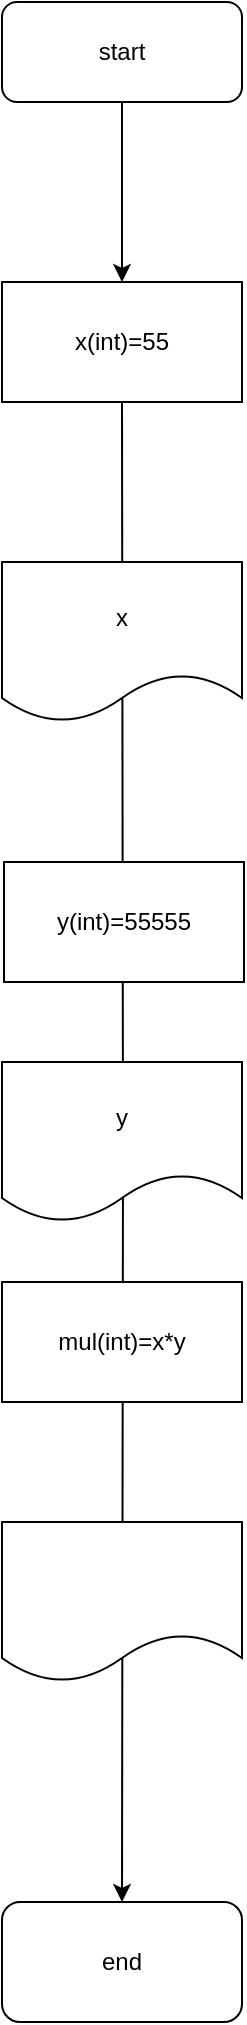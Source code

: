 <mxfile version="22.1.22" type="embed">
  <diagram name="Page-1" id="rbFujBhgJEFJre6PGJxl">
    <mxGraphModel dx="707" dy="712" grid="1" gridSize="10" guides="1" tooltips="1" connect="1" arrows="1" fold="1" page="1" pageScale="1" pageWidth="850" pageHeight="1100" math="0" shadow="0">
      <root>
        <mxCell id="0" />
        <mxCell id="1" parent="0" />
        <mxCell id="Ea3Q8TwGdzC7IwwJ3yhs-2" style="edgeStyle=orthogonalEdgeStyle;rounded=0;orthogonalLoop=1;jettySize=auto;html=1;exitX=0.5;exitY=1;exitDx=0;exitDy=0;" parent="1" source="Ea3Q8TwGdzC7IwwJ3yhs-1" edge="1">
          <mxGeometry relative="1" as="geometry">
            <mxPoint x="240" y="260" as="targetPoint" />
          </mxGeometry>
        </mxCell>
        <mxCell id="Ea3Q8TwGdzC7IwwJ3yhs-1" value="start" style="rounded=1;whiteSpace=wrap;html=1;" parent="1" vertex="1">
          <mxGeometry x="180" y="120" width="120" height="50" as="geometry" />
        </mxCell>
        <mxCell id="Ea3Q8TwGdzC7IwwJ3yhs-4" style="edgeStyle=orthogonalEdgeStyle;rounded=0;orthogonalLoop=1;jettySize=auto;html=1;" parent="1" target="Ea3Q8TwGdzC7IwwJ3yhs-5" edge="1">
          <mxGeometry relative="1" as="geometry">
            <mxPoint x="240" y="400" as="targetPoint" />
            <mxPoint x="240" y="320" as="sourcePoint" />
          </mxGeometry>
        </mxCell>
        <mxCell id="Ea3Q8TwGdzC7IwwJ3yhs-5" value="end" style="rounded=1;whiteSpace=wrap;html=1;" parent="1" vertex="1">
          <mxGeometry x="180" y="1070" width="120" height="60" as="geometry" />
        </mxCell>
        <mxCell id="Ea3Q8TwGdzC7IwwJ3yhs-7" value="x(int)=55" style="rounded=0;whiteSpace=wrap;html=1;" parent="1" vertex="1">
          <mxGeometry x="180" y="260" width="120" height="60" as="geometry" />
        </mxCell>
        <mxCell id="Ea3Q8TwGdzC7IwwJ3yhs-8" value="x" style="shape=document;whiteSpace=wrap;html=1;boundedLbl=1;" parent="1" vertex="1">
          <mxGeometry x="180" y="400" width="120" height="80" as="geometry" />
        </mxCell>
        <mxCell id="Ea3Q8TwGdzC7IwwJ3yhs-11" value="mul(int)=x*y" style="rounded=0;whiteSpace=wrap;html=1;" parent="1" vertex="1">
          <mxGeometry x="180" y="760" width="120" height="60" as="geometry" />
        </mxCell>
        <mxCell id="Ea3Q8TwGdzC7IwwJ3yhs-12" value="" style="shape=document;whiteSpace=wrap;html=1;boundedLbl=1;" parent="1" vertex="1">
          <mxGeometry x="180" y="880" width="120" height="80" as="geometry" />
        </mxCell>
        <mxCell id="2" value="y(int)=55555" style="rounded=0;whiteSpace=wrap;html=1;" vertex="1" parent="1">
          <mxGeometry x="181" y="550" width="120" height="60" as="geometry" />
        </mxCell>
        <mxCell id="3" value="y" style="shape=document;whiteSpace=wrap;html=1;boundedLbl=1;" vertex="1" parent="1">
          <mxGeometry x="180" y="650" width="120" height="80" as="geometry" />
        </mxCell>
      </root>
    </mxGraphModel>
  </diagram>
</mxfile>
